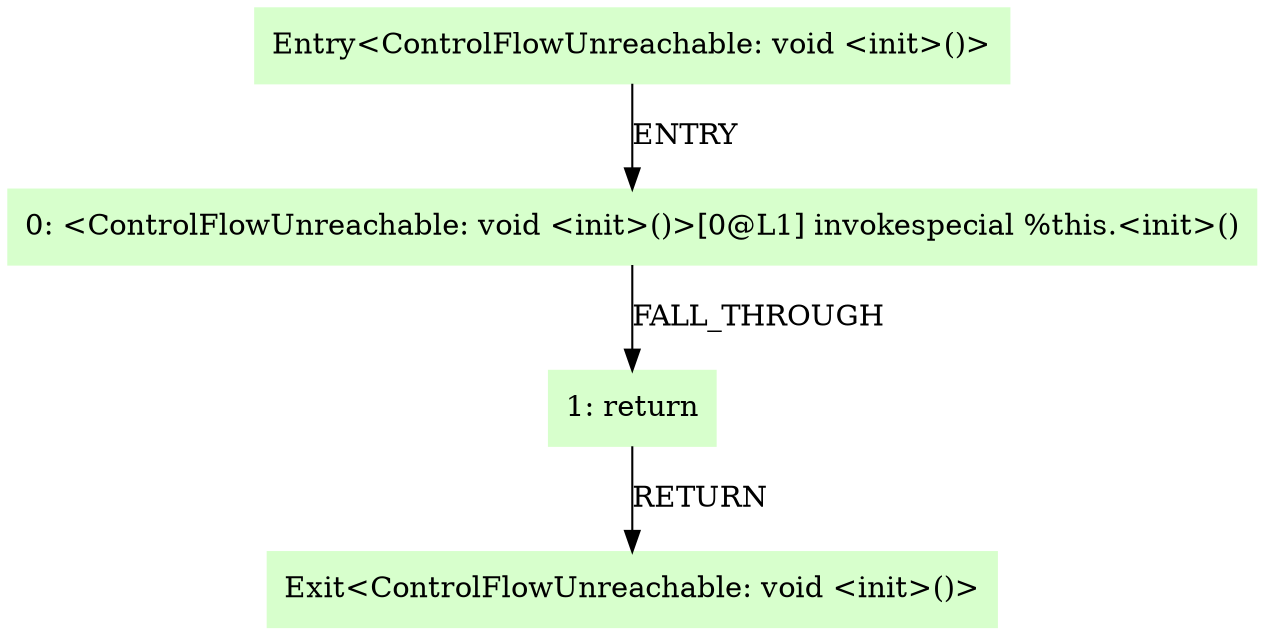 digraph G {
  node [style=filled,color=".3 .2 1.0",shape=box,];
  "0" [label="Entry<ControlFlowUnreachable: void <init>()>",];
  "1" [label="0: <ControlFlowUnreachable: void <init>()>[0@L1] invokespecial %this.<init>()",];
  "2" [label="1: return",];
  "3" [label="Exit<ControlFlowUnreachable: void <init>()>",];
  "0" -> "1" [label="ENTRY",];
  "1" -> "2" [label="FALL_THROUGH",];
  "2" -> "3" [label="RETURN",];
}
